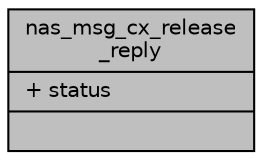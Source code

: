 digraph "nas_msg_cx_release_reply"
{
 // LATEX_PDF_SIZE
  edge [fontname="Helvetica",fontsize="10",labelfontname="Helvetica",labelfontsize="10"];
  node [fontname="Helvetica",fontsize="10",shape=record];
  Node1 [label="{nas_msg_cx_release\l_reply\n|+ status\l|}",height=0.2,width=0.4,color="black", fillcolor="grey75", style="filled", fontcolor="black",tooltip=" "];
}
